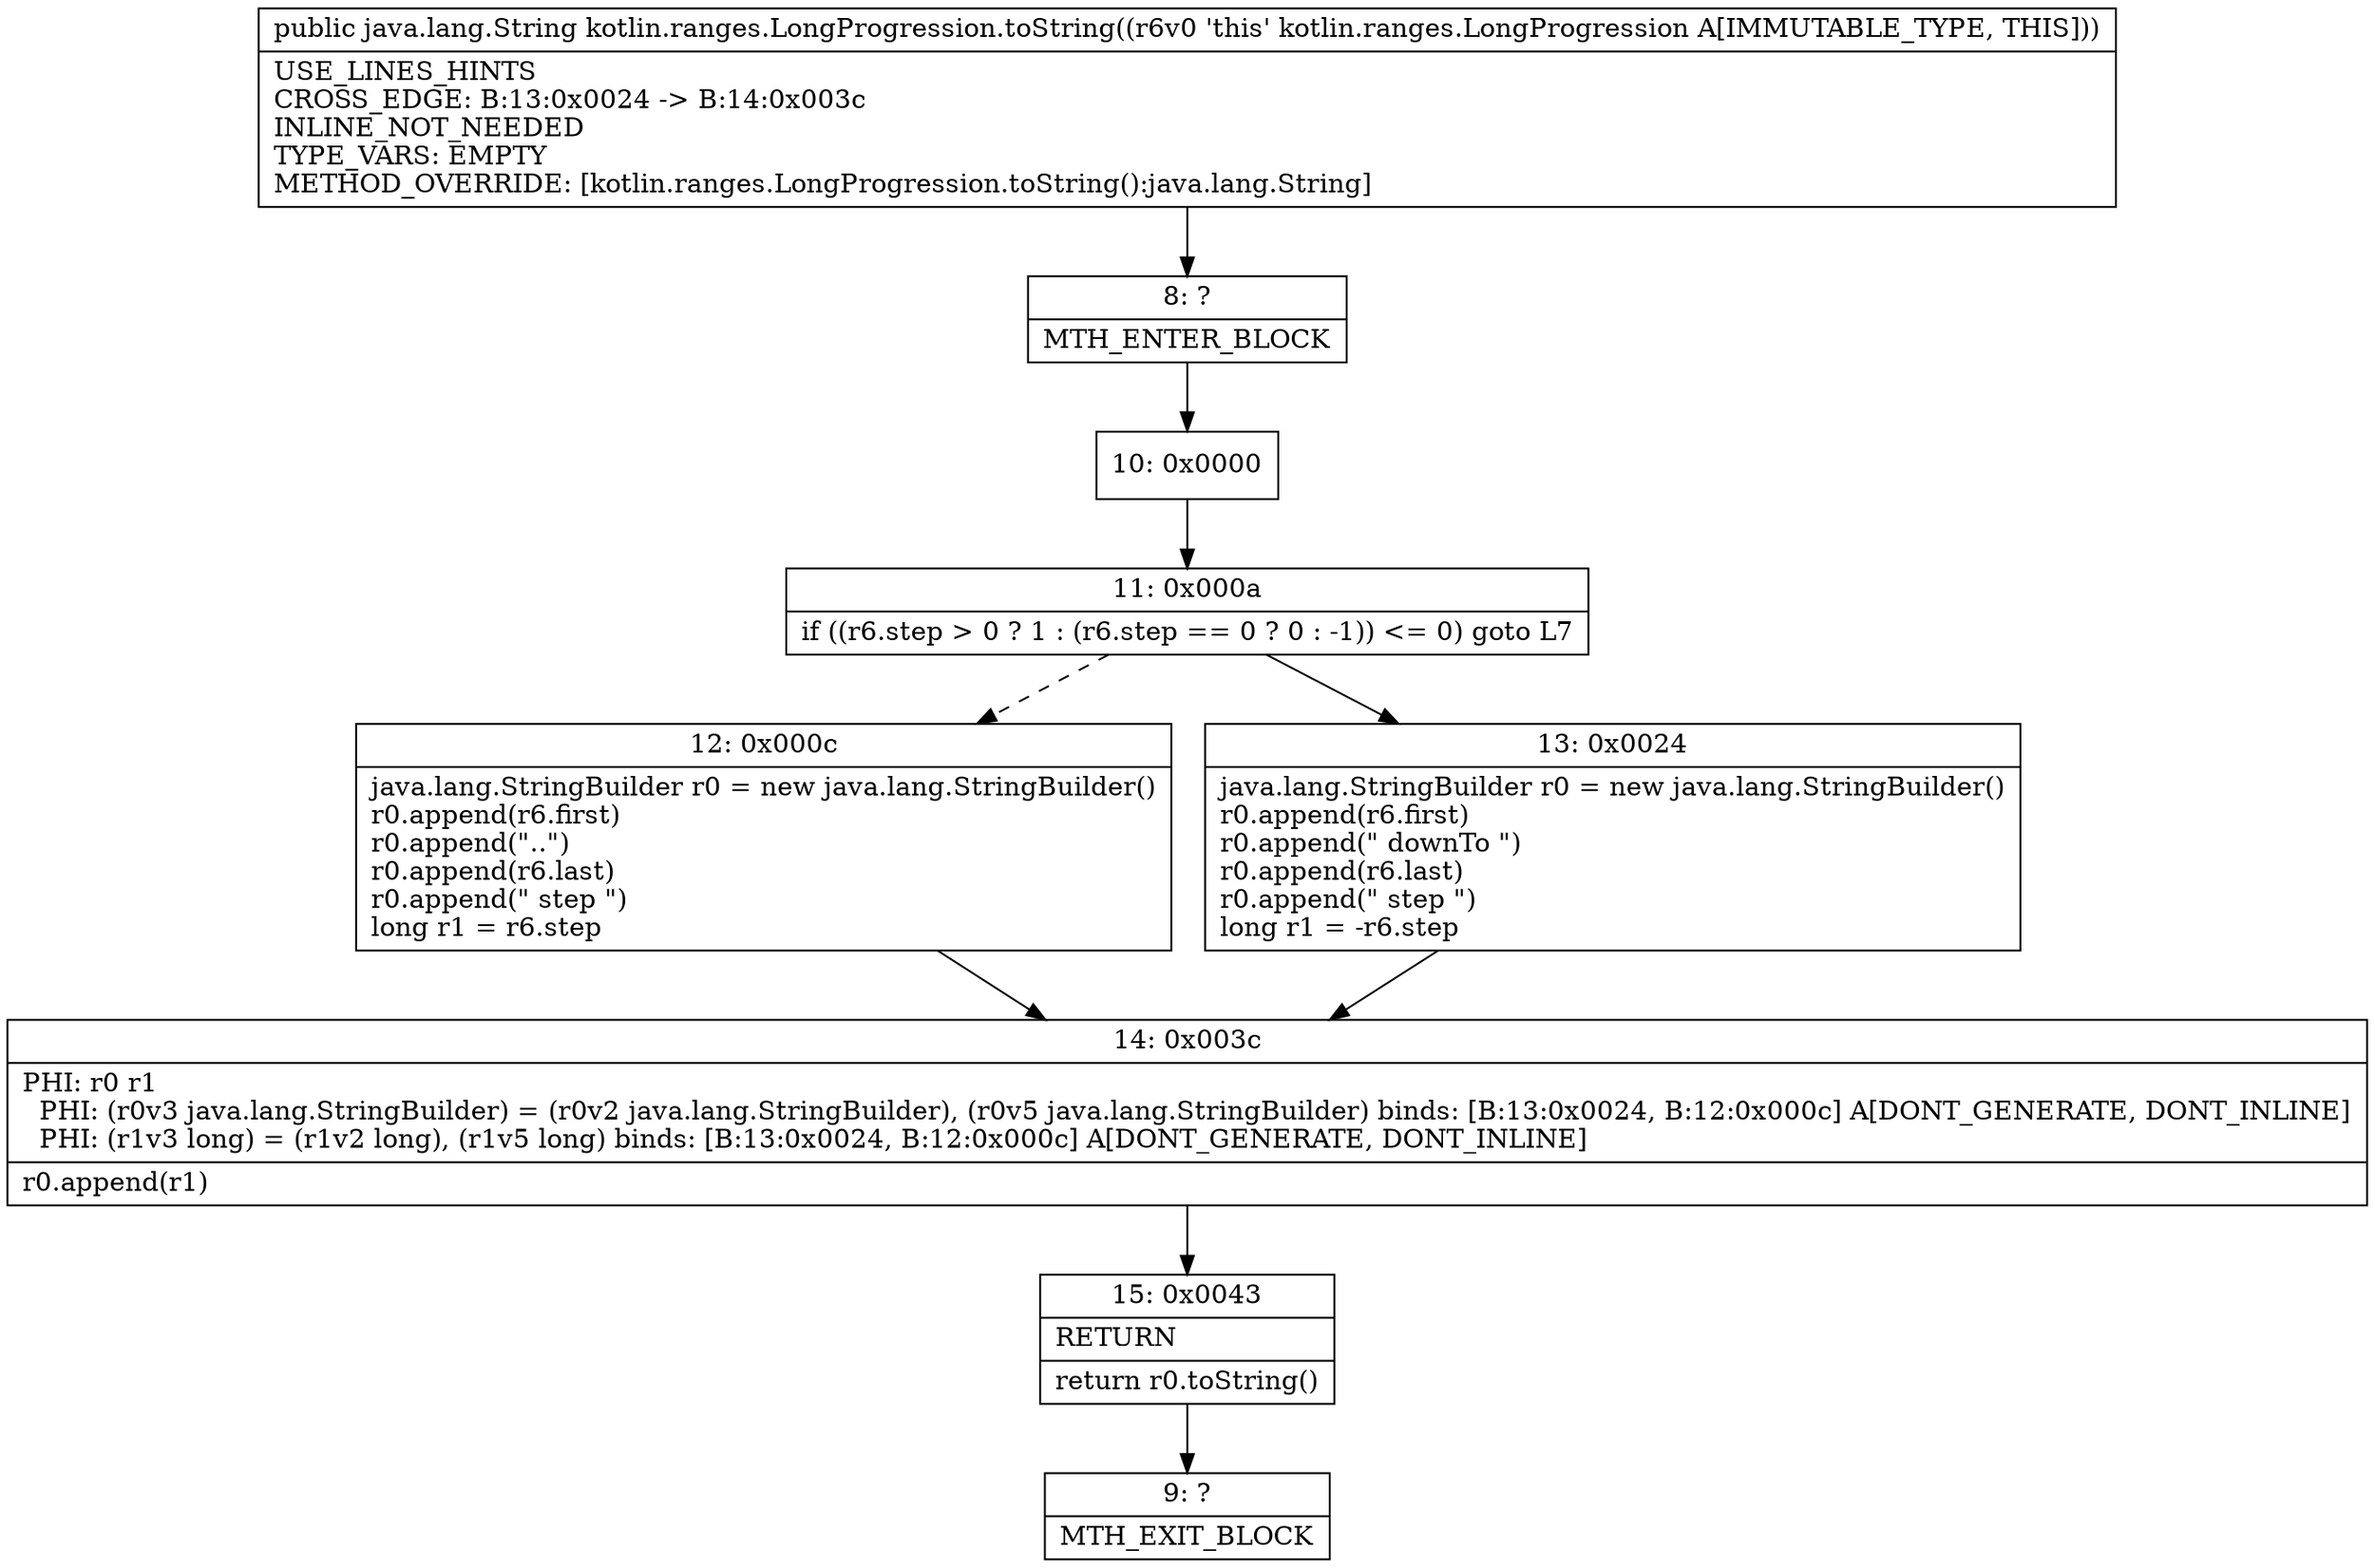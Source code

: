 digraph "CFG forkotlin.ranges.LongProgression.toString()Ljava\/lang\/String;" {
Node_8 [shape=record,label="{8\:\ ?|MTH_ENTER_BLOCK\l}"];
Node_10 [shape=record,label="{10\:\ 0x0000}"];
Node_11 [shape=record,label="{11\:\ 0x000a|if ((r6.step \> 0 ? 1 : (r6.step == 0 ? 0 : \-1)) \<= 0) goto L7\l}"];
Node_12 [shape=record,label="{12\:\ 0x000c|java.lang.StringBuilder r0 = new java.lang.StringBuilder()\lr0.append(r6.first)\lr0.append(\"..\")\lr0.append(r6.last)\lr0.append(\" step \")\llong r1 = r6.step\l}"];
Node_14 [shape=record,label="{14\:\ 0x003c|PHI: r0 r1 \l  PHI: (r0v3 java.lang.StringBuilder) = (r0v2 java.lang.StringBuilder), (r0v5 java.lang.StringBuilder) binds: [B:13:0x0024, B:12:0x000c] A[DONT_GENERATE, DONT_INLINE]\l  PHI: (r1v3 long) = (r1v2 long), (r1v5 long) binds: [B:13:0x0024, B:12:0x000c] A[DONT_GENERATE, DONT_INLINE]\l|r0.append(r1)\l}"];
Node_15 [shape=record,label="{15\:\ 0x0043|RETURN\l|return r0.toString()\l}"];
Node_9 [shape=record,label="{9\:\ ?|MTH_EXIT_BLOCK\l}"];
Node_13 [shape=record,label="{13\:\ 0x0024|java.lang.StringBuilder r0 = new java.lang.StringBuilder()\lr0.append(r6.first)\lr0.append(\" downTo \")\lr0.append(r6.last)\lr0.append(\" step \")\llong r1 = \-r6.step\l}"];
MethodNode[shape=record,label="{public java.lang.String kotlin.ranges.LongProgression.toString((r6v0 'this' kotlin.ranges.LongProgression A[IMMUTABLE_TYPE, THIS]))  | USE_LINES_HINTS\lCROSS_EDGE: B:13:0x0024 \-\> B:14:0x003c\lINLINE_NOT_NEEDED\lTYPE_VARS: EMPTY\lMETHOD_OVERRIDE: [kotlin.ranges.LongProgression.toString():java.lang.String]\l}"];
MethodNode -> Node_8;Node_8 -> Node_10;
Node_10 -> Node_11;
Node_11 -> Node_12[style=dashed];
Node_11 -> Node_13;
Node_12 -> Node_14;
Node_14 -> Node_15;
Node_15 -> Node_9;
Node_13 -> Node_14;
}

